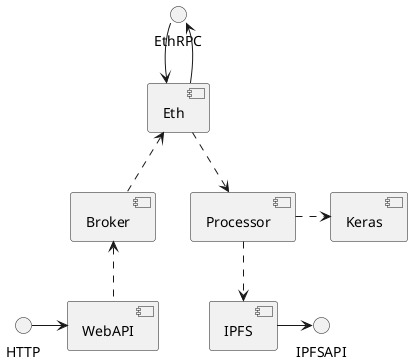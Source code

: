 @startuml
skinparam componentStyle uml2

[Eth] -up-> EthRPC
EthRPC -> [Eth]
HTTP -right-> [WebAPI]
[WebAPI] .up.> [Broker]
[Broker] .up.> [Eth]
[Eth] ..> [Processor]
[Processor] ..> [IPFS]
[Processor] .right.> [Keras]
[IPFS] -right-> IPFSAPI

@enduml